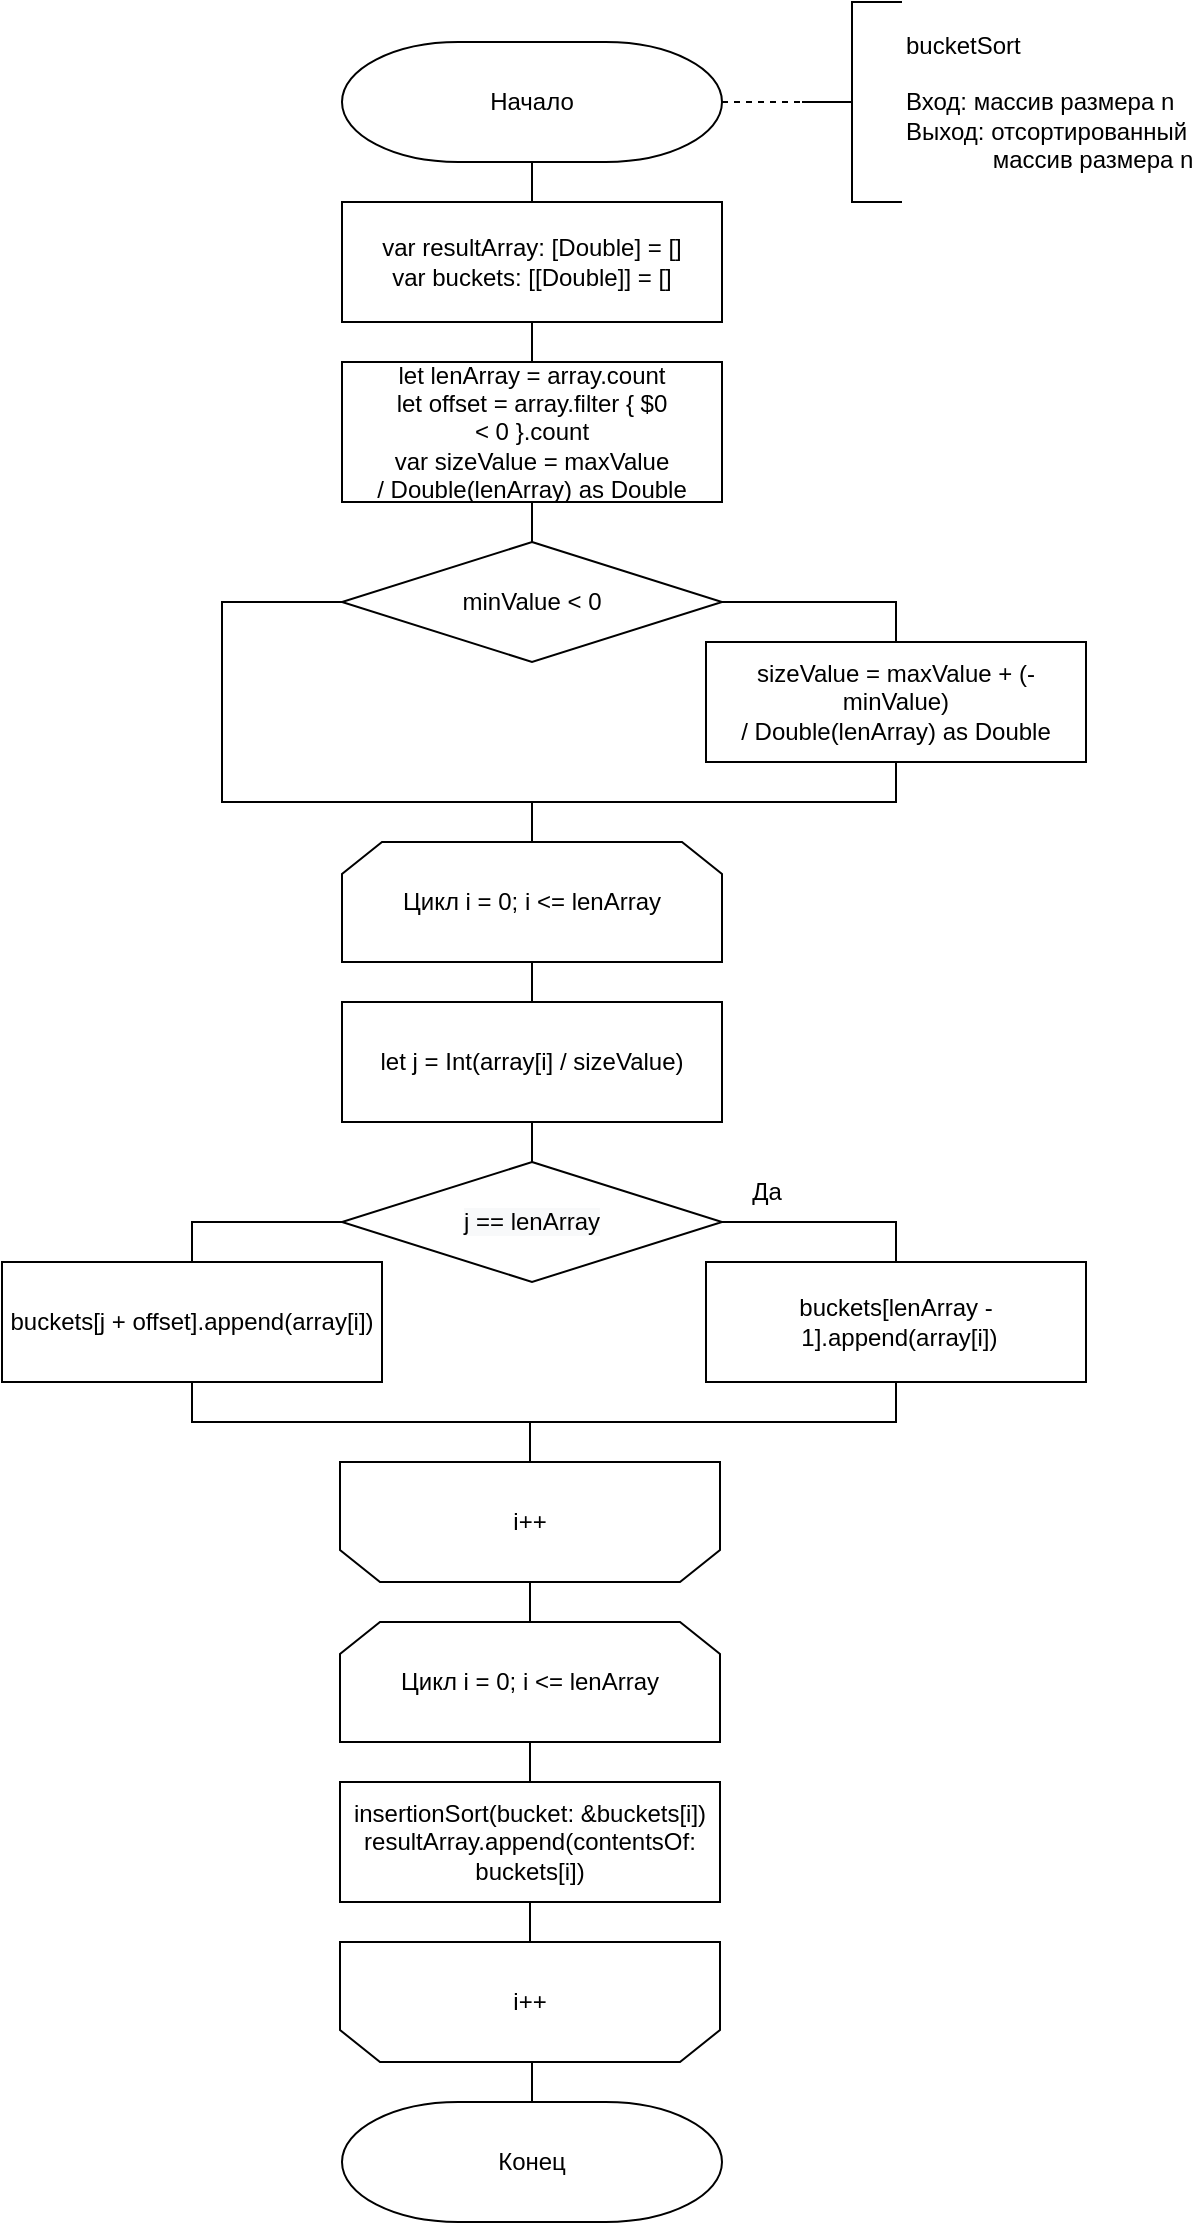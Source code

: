 <mxfile version="20.5.1" type="device" pages="3"><diagram name="Bucket" id="t8-gDCFjivl3RiCx1Em1"><mxGraphModel dx="946" dy="649" grid="1" gridSize="10" guides="1" tooltips="1" connect="1" arrows="1" fold="1" page="1" pageScale="1" pageWidth="827" pageHeight="1169" math="0" shadow="0"><root><mxCell id="-mCVVQaIm5jywq_bm-EO-0"/><mxCell id="-mCVVQaIm5jywq_bm-EO-1" parent="-mCVVQaIm5jywq_bm-EO-0"/><mxCell id="-mCVVQaIm5jywq_bm-EO-2" style="edgeStyle=orthogonalEdgeStyle;rounded=0;orthogonalLoop=1;jettySize=auto;html=1;exitX=0.5;exitY=1;exitDx=0;exitDy=0;exitPerimeter=0;endArrow=none;endFill=0;" parent="-mCVVQaIm5jywq_bm-EO-1" source="-mCVVQaIm5jywq_bm-EO-3" target="-mCVVQaIm5jywq_bm-EO-14" edge="1"><mxGeometry relative="1" as="geometry"/></mxCell><mxCell id="-mCVVQaIm5jywq_bm-EO-3" value="Начало" style="strokeWidth=1;html=1;shape=mxgraph.flowchart.terminator;whiteSpace=wrap;" parent="-mCVVQaIm5jywq_bm-EO-1" vertex="1"><mxGeometry x="318" y="49" width="190" height="60" as="geometry"/></mxCell><mxCell id="-mCVVQaIm5jywq_bm-EO-4" value="bucketSort&lt;br&gt;&lt;br&gt;Вход: массив размера n&lt;br&gt;Выход: отсортированный &lt;br&gt;&lt;span style=&quot;white-space: pre;&quot;&gt;&#9;&lt;/span&gt;&amp;nbsp; &amp;nbsp; &amp;nbsp;массив размера n" style="strokeWidth=1;html=1;shape=mxgraph.flowchart.annotation_2;align=left;labelPosition=right;pointerEvents=1;" parent="-mCVVQaIm5jywq_bm-EO-1" vertex="1"><mxGeometry x="548" y="29" width="50" height="100" as="geometry"/></mxCell><mxCell id="-mCVVQaIm5jywq_bm-EO-5" value="" style="endArrow=none;dashed=1;html=1;rounded=0;entryX=0;entryY=0.5;entryDx=0;entryDy=0;entryPerimeter=0;exitX=1;exitY=0.5;exitDx=0;exitDy=0;exitPerimeter=0;" parent="-mCVVQaIm5jywq_bm-EO-1" source="-mCVVQaIm5jywq_bm-EO-3" target="-mCVVQaIm5jywq_bm-EO-4" edge="1"><mxGeometry width="50" height="50" relative="1" as="geometry"><mxPoint x="388" y="259" as="sourcePoint"/><mxPoint x="438" y="209" as="targetPoint"/></mxGeometry></mxCell><mxCell id="6PAd5_3IYx3jaUPUEJPC-16" style="edgeStyle=orthogonalEdgeStyle;rounded=0;orthogonalLoop=1;jettySize=auto;html=1;exitX=0.5;exitY=1;exitDx=0;exitDy=0;entryX=0.5;entryY=0;entryDx=0;entryDy=0;endArrow=none;endFill=0;" parent="-mCVVQaIm5jywq_bm-EO-1" source="-mCVVQaIm5jywq_bm-EO-7" target="6PAd5_3IYx3jaUPUEJPC-14" edge="1"><mxGeometry relative="1" as="geometry"/></mxCell><mxCell id="-mCVVQaIm5jywq_bm-EO-7" value="Цикл i = 0; i &amp;lt;= lenArray" style="shape=loopLimit;whiteSpace=wrap;html=1;strokeWidth=1;" parent="-mCVVQaIm5jywq_bm-EO-1" vertex="1"><mxGeometry x="318" y="449" width="190" height="60" as="geometry"/></mxCell><mxCell id="6PAd5_3IYx3jaUPUEJPC-25" style="edgeStyle=orthogonalEdgeStyle;rounded=0;orthogonalLoop=1;jettySize=auto;html=1;exitX=0.5;exitY=1;exitDx=0;exitDy=0;entryX=0.5;entryY=1;entryDx=0;entryDy=0;endArrow=none;endFill=0;" parent="-mCVVQaIm5jywq_bm-EO-1" source="-mCVVQaIm5jywq_bm-EO-9" target="-mCVVQaIm5jywq_bm-EO-11" edge="1"><mxGeometry relative="1" as="geometry"/></mxCell><mxCell id="-mCVVQaIm5jywq_bm-EO-9" value="&lt;span style=&quot;text-align: left;&quot;&gt;buckets[lenArray -&amp;nbsp;&lt;/span&gt;&lt;span style=&quot;text-align: left;&quot; class=&quot;s1&quot;&gt;1&lt;/span&gt;&lt;span style=&quot;text-align: left;&quot;&gt;].&lt;/span&gt;&lt;span style=&quot;text-align: left;&quot; class=&quot;s2&quot;&gt;append&lt;/span&gt;&lt;span style=&quot;text-align: left;&quot;&gt;(array[i])&lt;/span&gt;" style="rounded=0;whiteSpace=wrap;html=1;strokeWidth=1;align=center;" parent="-mCVVQaIm5jywq_bm-EO-1" vertex="1"><mxGeometry x="500" y="659" width="190" height="60" as="geometry"/></mxCell><mxCell id="-mCVVQaIm5jywq_bm-EO-10" style="edgeStyle=orthogonalEdgeStyle;rounded=0;orthogonalLoop=1;jettySize=auto;html=1;exitX=0.5;exitY=0;exitDx=0;exitDy=0;entryX=0.5;entryY=0;entryDx=0;entryDy=0;endArrow=none;endFill=0;" parent="-mCVVQaIm5jywq_bm-EO-1" source="-mCVVQaIm5jywq_bm-EO-11" target="-mCVVQaIm5jywq_bm-EO-23" edge="1"><mxGeometry relative="1" as="geometry"/></mxCell><mxCell id="-mCVVQaIm5jywq_bm-EO-11" value="i++" style="shape=loopLimit;whiteSpace=wrap;html=1;strokeWidth=1;direction=west;" parent="-mCVVQaIm5jywq_bm-EO-1" vertex="1"><mxGeometry x="317" y="759" width="190" height="60" as="geometry"/></mxCell><mxCell id="-mCVVQaIm5jywq_bm-EO-12" value="Конец" style="strokeWidth=1;html=1;shape=mxgraph.flowchart.terminator;whiteSpace=wrap;" parent="-mCVVQaIm5jywq_bm-EO-1" vertex="1"><mxGeometry x="318" y="1079" width="190" height="60" as="geometry"/></mxCell><mxCell id="6PAd5_3IYx3jaUPUEJPC-5" style="edgeStyle=orthogonalEdgeStyle;rounded=0;orthogonalLoop=1;jettySize=auto;html=1;exitX=0.5;exitY=1;exitDx=0;exitDy=0;entryX=0.5;entryY=0;entryDx=0;entryDy=0;endArrow=none;endFill=0;" parent="-mCVVQaIm5jywq_bm-EO-1" source="-mCVVQaIm5jywq_bm-EO-14" target="6PAd5_3IYx3jaUPUEJPC-2" edge="1"><mxGeometry relative="1" as="geometry"/></mxCell><mxCell id="-mCVVQaIm5jywq_bm-EO-14" value="&lt;span style=&quot;text-align: left;&quot;&gt;var&amp;nbsp;resultArray: [&lt;/span&gt;&lt;span style=&quot;text-align: left;&quot; class=&quot;s2&quot;&gt;Double&lt;/span&gt;&lt;span style=&quot;text-align: left;&quot;&gt;] = []&lt;br&gt;&lt;/span&gt;&lt;span style=&quot;text-align: left;&quot; class=&quot;s1&quot;&gt;var&lt;/span&gt;&lt;span style=&quot;text-align: left;&quot;&gt;&amp;nbsp;buckets: [[&lt;/span&gt;&lt;span style=&quot;text-align: left;&quot; class=&quot;s2&quot;&gt;Double&lt;/span&gt;&lt;span style=&quot;text-align: left;&quot;&gt;]] = []&lt;/span&gt;&lt;span style=&quot;text-align: left;&quot;&gt;&lt;br&gt;&lt;/span&gt;" style="rounded=0;whiteSpace=wrap;html=1;strokeWidth=1;align=center;" parent="-mCVVQaIm5jywq_bm-EO-1" vertex="1"><mxGeometry x="318" y="129" width="190" height="60" as="geometry"/></mxCell><mxCell id="-mCVVQaIm5jywq_bm-EO-18" style="edgeStyle=orthogonalEdgeStyle;rounded=0;orthogonalLoop=1;jettySize=auto;html=1;exitX=1;exitY=0.5;exitDx=0;exitDy=0;exitPerimeter=0;entryX=0.5;entryY=0;entryDx=0;entryDy=0;endArrow=none;endFill=0;" parent="-mCVVQaIm5jywq_bm-EO-1" source="-mCVVQaIm5jywq_bm-EO-20" target="-mCVVQaIm5jywq_bm-EO-9" edge="1"><mxGeometry relative="1" as="geometry"/></mxCell><mxCell id="6PAd5_3IYx3jaUPUEJPC-23" style="edgeStyle=orthogonalEdgeStyle;rounded=0;orthogonalLoop=1;jettySize=auto;html=1;exitX=0;exitY=0.5;exitDx=0;exitDy=0;exitPerimeter=0;entryX=0.5;entryY=0;entryDx=0;entryDy=0;endArrow=none;endFill=0;" parent="-mCVVQaIm5jywq_bm-EO-1" source="-mCVVQaIm5jywq_bm-EO-20" target="6PAd5_3IYx3jaUPUEJPC-19" edge="1"><mxGeometry relative="1" as="geometry"/></mxCell><mxCell id="-mCVVQaIm5jywq_bm-EO-20" value="&lt;span style=&quot;color: rgb(0, 0, 0); font-family: Helvetica; font-size: 12px; font-style: normal; font-variant-ligatures: normal; font-variant-caps: normal; font-weight: 400; letter-spacing: normal; orphans: 2; text-align: left; text-indent: 0px; text-transform: none; widows: 2; word-spacing: 0px; -webkit-text-stroke-width: 0px; background-color: rgb(248, 249, 250); text-decoration-thickness: initial; text-decoration-style: initial; text-decoration-color: initial; float: none; display: inline !important;&quot;&gt;j == lenArray&lt;/span&gt;" style="strokeWidth=1;html=1;shape=mxgraph.flowchart.decision;whiteSpace=wrap;" parent="-mCVVQaIm5jywq_bm-EO-1" vertex="1"><mxGeometry x="318" y="609" width="190" height="60" as="geometry"/></mxCell><mxCell id="6PAd5_3IYx3jaUPUEJPC-28" style="edgeStyle=orthogonalEdgeStyle;rounded=0;orthogonalLoop=1;jettySize=auto;html=1;exitX=0.5;exitY=1;exitDx=0;exitDy=0;entryX=0.5;entryY=0;entryDx=0;entryDy=0;endArrow=none;endFill=0;" parent="-mCVVQaIm5jywq_bm-EO-1" source="-mCVVQaIm5jywq_bm-EO-23" target="-mCVVQaIm5jywq_bm-EO-25" edge="1"><mxGeometry relative="1" as="geometry"/></mxCell><mxCell id="-mCVVQaIm5jywq_bm-EO-23" value="Цикл i = 0; i &amp;lt;= lenArray" style="shape=loopLimit;whiteSpace=wrap;html=1;strokeWidth=1;" parent="-mCVVQaIm5jywq_bm-EO-1" vertex="1"><mxGeometry x="317" y="839" width="190" height="60" as="geometry"/></mxCell><mxCell id="6PAd5_3IYx3jaUPUEJPC-29" style="edgeStyle=orthogonalEdgeStyle;rounded=0;orthogonalLoop=1;jettySize=auto;html=1;exitX=0.5;exitY=1;exitDx=0;exitDy=0;entryX=0.5;entryY=1;entryDx=0;entryDy=0;endArrow=none;endFill=0;" parent="-mCVVQaIm5jywq_bm-EO-1" source="-mCVVQaIm5jywq_bm-EO-25" target="-mCVVQaIm5jywq_bm-EO-27" edge="1"><mxGeometry relative="1" as="geometry"/></mxCell><mxCell id="-mCVVQaIm5jywq_bm-EO-25" value="&lt;p style=&quot;&quot; class=&quot;p1&quot;&gt;insertionSort&lt;span class=&quot;s1&quot;&gt;(&lt;/span&gt;bucket&lt;span class=&quot;s1&quot;&gt;: &amp;amp;buckets[i])&lt;br&gt;&lt;/span&gt;&lt;span style=&quot;background-color: initial;&quot;&gt;resultArray.&lt;/span&gt;&lt;span style=&quot;background-color: initial;&quot; class=&quot;s2&quot;&gt;append&lt;/span&gt;&lt;span style=&quot;background-color: initial;&quot;&gt;(&lt;/span&gt;&lt;span style=&quot;background-color: initial;&quot; class=&quot;s2&quot;&gt;contentsOf&lt;/span&gt;&lt;span style=&quot;background-color: initial;&quot;&gt;: buckets[i])&lt;/span&gt;&lt;br&gt;&lt;/p&gt;" style="rounded=0;whiteSpace=wrap;html=1;strokeWidth=1;align=center;" parent="-mCVVQaIm5jywq_bm-EO-1" vertex="1"><mxGeometry x="317" y="919" width="190" height="60" as="geometry"/></mxCell><mxCell id="6PAd5_3IYx3jaUPUEJPC-30" style="edgeStyle=orthogonalEdgeStyle;rounded=0;orthogonalLoop=1;jettySize=auto;html=1;exitX=0.5;exitY=0;exitDx=0;exitDy=0;entryX=0.5;entryY=0;entryDx=0;entryDy=0;entryPerimeter=0;endArrow=none;endFill=0;" parent="-mCVVQaIm5jywq_bm-EO-1" source="-mCVVQaIm5jywq_bm-EO-27" target="-mCVVQaIm5jywq_bm-EO-12" edge="1"><mxGeometry relative="1" as="geometry"/></mxCell><mxCell id="-mCVVQaIm5jywq_bm-EO-27" value="i++" style="shape=loopLimit;whiteSpace=wrap;html=1;strokeWidth=1;direction=west;" parent="-mCVVQaIm5jywq_bm-EO-1" vertex="1"><mxGeometry x="317" y="999" width="190" height="60" as="geometry"/></mxCell><mxCell id="-mCVVQaIm5jywq_bm-EO-34" value="Да" style="text;html=1;align=center;verticalAlign=middle;resizable=0;points=[];autosize=1;strokeColor=none;fillColor=none;" parent="-mCVVQaIm5jywq_bm-EO-1" vertex="1"><mxGeometry x="510" y="609" width="40" height="30" as="geometry"/></mxCell><mxCell id="6PAd5_3IYx3jaUPUEJPC-6" style="edgeStyle=orthogonalEdgeStyle;rounded=0;orthogonalLoop=1;jettySize=auto;html=1;exitX=0.5;exitY=1;exitDx=0;exitDy=0;entryX=0.5;entryY=0;entryDx=0;entryDy=0;entryPerimeter=0;endArrow=none;endFill=0;" parent="-mCVVQaIm5jywq_bm-EO-1" source="6PAd5_3IYx3jaUPUEJPC-2" target="6PAd5_3IYx3jaUPUEJPC-3" edge="1"><mxGeometry relative="1" as="geometry"/></mxCell><mxCell id="6PAd5_3IYx3jaUPUEJPC-2" value="&lt;span style=&quot;text-align: left;&quot; class=&quot;s1&quot;&gt;let&lt;/span&gt;&lt;span style=&quot;text-align: left;&quot;&gt;&amp;nbsp;lenArray = array.&lt;/span&gt;&lt;span style=&quot;text-align: left;&quot; class=&quot;s2&quot;&gt;count&lt;br&gt;&lt;/span&gt;&lt;span style=&quot;text-align: left; background-color: initial;&quot; class=&quot;s1&quot;&gt;let&lt;/span&gt;&lt;span style=&quot;text-align: left; background-color: initial;&quot;&gt;&amp;nbsp;offset = array.&lt;/span&gt;&lt;span style=&quot;text-align: left; background-color: initial;&quot; class=&quot;s2&quot;&gt;filter&lt;/span&gt;&lt;span style=&quot;text-align: left; background-color: initial;&quot;&gt;&amp;nbsp;{ $0 &amp;lt;&amp;nbsp;&lt;/span&gt;&lt;span style=&quot;text-align: left; background-color: initial;&quot; class=&quot;s3&quot;&gt;0&lt;/span&gt;&lt;span style=&quot;text-align: left; background-color: initial;&quot;&gt;&amp;nbsp;}.&lt;/span&gt;&lt;span style=&quot;text-align: left; background-color: initial;&quot; class=&quot;s2&quot;&gt;count&lt;br&gt;&lt;/span&gt;&lt;span style=&quot;text-align: left; background-color: initial;&quot; class=&quot;s1&quot;&gt;var&lt;/span&gt;&lt;span style=&quot;text-align: left; background-color: initial;&quot;&gt;&amp;nbsp;sizeValue = maxValue /&amp;nbsp;&lt;/span&gt;&lt;span style=&quot;text-align: left; background-color: initial;&quot; class=&quot;s4&quot;&gt;Double&lt;/span&gt;&lt;span style=&quot;text-align: left; background-color: initial;&quot;&gt;(lenArray)&amp;nbsp;&lt;/span&gt;&lt;span style=&quot;text-align: left; background-color: initial;&quot; class=&quot;s1&quot;&gt;as&lt;/span&gt;&lt;span style=&quot;text-align: left; background-color: initial;&quot;&gt;&amp;nbsp;&lt;/span&gt;&lt;span style=&quot;text-align: left; background-color: initial;&quot; class=&quot;s4&quot;&gt;Double&lt;/span&gt;" style="rounded=0;whiteSpace=wrap;html=1;strokeWidth=1;align=center;" parent="-mCVVQaIm5jywq_bm-EO-1" vertex="1"><mxGeometry x="318" y="209" width="190" height="70" as="geometry"/></mxCell><mxCell id="6PAd5_3IYx3jaUPUEJPC-9" style="edgeStyle=orthogonalEdgeStyle;rounded=0;orthogonalLoop=1;jettySize=auto;html=1;exitX=1;exitY=0.5;exitDx=0;exitDy=0;exitPerimeter=0;entryX=0.5;entryY=0;entryDx=0;entryDy=0;endArrow=none;endFill=0;" parent="-mCVVQaIm5jywq_bm-EO-1" source="6PAd5_3IYx3jaUPUEJPC-3" target="6PAd5_3IYx3jaUPUEJPC-8" edge="1"><mxGeometry relative="1" as="geometry"/></mxCell><mxCell id="6PAd5_3IYx3jaUPUEJPC-13" style="edgeStyle=orthogonalEdgeStyle;rounded=0;orthogonalLoop=1;jettySize=auto;html=1;exitX=0;exitY=0.5;exitDx=0;exitDy=0;exitPerimeter=0;endArrow=none;endFill=0;" parent="-mCVVQaIm5jywq_bm-EO-1" source="6PAd5_3IYx3jaUPUEJPC-3" target="-mCVVQaIm5jywq_bm-EO-7" edge="1"><mxGeometry relative="1" as="geometry"><Array as="points"><mxPoint x="258" y="329"/><mxPoint x="258" y="429"/><mxPoint x="413" y="429"/></Array></mxGeometry></mxCell><mxCell id="6PAd5_3IYx3jaUPUEJPC-3" value="&lt;span style=&quot;text-align: left;&quot;&gt;minValue &amp;lt;&amp;nbsp;&lt;/span&gt;&lt;span style=&quot;text-align: left;&quot; class=&quot;s1&quot;&gt;0&lt;/span&gt;" style="strokeWidth=1;html=1;shape=mxgraph.flowchart.decision;whiteSpace=wrap;" parent="-mCVVQaIm5jywq_bm-EO-1" vertex="1"><mxGeometry x="318" y="299" width="190" height="60" as="geometry"/></mxCell><mxCell id="6PAd5_3IYx3jaUPUEJPC-12" style="edgeStyle=orthogonalEdgeStyle;rounded=0;orthogonalLoop=1;jettySize=auto;html=1;exitX=0.5;exitY=1;exitDx=0;exitDy=0;entryX=0.5;entryY=0;entryDx=0;entryDy=0;endArrow=none;endFill=0;" parent="-mCVVQaIm5jywq_bm-EO-1" source="6PAd5_3IYx3jaUPUEJPC-8" target="-mCVVQaIm5jywq_bm-EO-7" edge="1"><mxGeometry relative="1" as="geometry"/></mxCell><mxCell id="6PAd5_3IYx3jaUPUEJPC-8" value="&lt;span style=&quot;text-align: left;&quot;&gt;sizeValue = maxValue + (-minValue) /&amp;nbsp;&lt;/span&gt;&lt;span style=&quot;text-align: left;&quot; class=&quot;s1&quot;&gt;Double&lt;/span&gt;&lt;span style=&quot;text-align: left;&quot;&gt;(lenArray)&amp;nbsp;&lt;/span&gt;&lt;span style=&quot;text-align: left;&quot; class=&quot;s2&quot;&gt;&lt;span&gt;as&lt;/span&gt;&lt;/span&gt;&lt;span style=&quot;text-align: left;&quot;&gt;&amp;nbsp;&lt;/span&gt;&lt;span style=&quot;text-align: left;&quot; class=&quot;s1&quot;&gt;Double&lt;/span&gt;" style="rounded=0;whiteSpace=wrap;html=1;strokeWidth=1;align=center;fontStyle=0" parent="-mCVVQaIm5jywq_bm-EO-1" vertex="1"><mxGeometry x="500" y="349" width="190" height="60" as="geometry"/></mxCell><mxCell id="6PAd5_3IYx3jaUPUEJPC-26" style="edgeStyle=orthogonalEdgeStyle;rounded=0;orthogonalLoop=1;jettySize=auto;html=1;exitX=0.5;exitY=1;exitDx=0;exitDy=0;entryX=0.5;entryY=0;entryDx=0;entryDy=0;entryPerimeter=0;endArrow=none;endFill=0;" parent="-mCVVQaIm5jywq_bm-EO-1" source="6PAd5_3IYx3jaUPUEJPC-14" target="-mCVVQaIm5jywq_bm-EO-20" edge="1"><mxGeometry relative="1" as="geometry"/></mxCell><mxCell id="6PAd5_3IYx3jaUPUEJPC-14" value="&lt;span style=&quot;text-align: left;&quot; class=&quot;s1&quot;&gt;let&lt;/span&gt;&lt;span style=&quot;text-align: left;&quot;&gt;&amp;nbsp;j =&amp;nbsp;&lt;/span&gt;&lt;span style=&quot;text-align: left;&quot; class=&quot;s2&quot;&gt;Int&lt;/span&gt;&lt;span style=&quot;text-align: left;&quot;&gt;(array[i] / sizeValue)&lt;/span&gt;&lt;span style=&quot;text-align: left;&quot;&gt;&lt;br&gt;&lt;/span&gt;" style="rounded=0;whiteSpace=wrap;html=1;strokeWidth=1;align=center;" parent="-mCVVQaIm5jywq_bm-EO-1" vertex="1"><mxGeometry x="318" y="529" width="190" height="60" as="geometry"/></mxCell><mxCell id="6PAd5_3IYx3jaUPUEJPC-24" style="edgeStyle=orthogonalEdgeStyle;rounded=0;orthogonalLoop=1;jettySize=auto;html=1;exitX=0.5;exitY=1;exitDx=0;exitDy=0;entryX=0.5;entryY=1;entryDx=0;entryDy=0;endArrow=none;endFill=0;" parent="-mCVVQaIm5jywq_bm-EO-1" source="6PAd5_3IYx3jaUPUEJPC-19" target="-mCVVQaIm5jywq_bm-EO-11" edge="1"><mxGeometry relative="1" as="geometry"/></mxCell><mxCell id="6PAd5_3IYx3jaUPUEJPC-19" value="&lt;span style=&quot;text-align: left;&quot;&gt;buckets[j + offset].&lt;/span&gt;&lt;span style=&quot;text-align: left;&quot; class=&quot;s1&quot;&gt;append&lt;/span&gt;&lt;span style=&quot;text-align: left;&quot;&gt;(array[i])&lt;/span&gt;" style="rounded=0;whiteSpace=wrap;html=1;strokeWidth=1;align=center;" parent="-mCVVQaIm5jywq_bm-EO-1" vertex="1"><mxGeometry x="148" y="659" width="190" height="60" as="geometry"/></mxCell></root></mxGraphModel></diagram><diagram name="Bucket Parallel" id="n43AlsrN4tEwNb8mO4W6"><mxGraphModel dx="1455" dy="998" grid="1" gridSize="10" guides="1" tooltips="1" connect="1" arrows="1" fold="1" page="1" pageScale="1" pageWidth="827" pageHeight="1169" math="0" shadow="0"><root><mxCell id="jxRkD7tNGkoIhW7k-A80-0"/><mxCell id="jxRkD7tNGkoIhW7k-A80-1" parent="jxRkD7tNGkoIhW7k-A80-0"/><mxCell id="jxRkD7tNGkoIhW7k-A80-2" style="edgeStyle=orthogonalEdgeStyle;rounded=0;orthogonalLoop=1;jettySize=auto;html=1;exitX=0.5;exitY=1;exitDx=0;exitDy=0;exitPerimeter=0;endArrow=none;endFill=0;" edge="1" parent="jxRkD7tNGkoIhW7k-A80-1" source="jxRkD7tNGkoIhW7k-A80-3" target="jxRkD7tNGkoIhW7k-A80-14"><mxGeometry relative="1" as="geometry"/></mxCell><mxCell id="jxRkD7tNGkoIhW7k-A80-3" value="Начало" style="strokeWidth=1;html=1;shape=mxgraph.flowchart.terminator;whiteSpace=wrap;" vertex="1" parent="jxRkD7tNGkoIhW7k-A80-1"><mxGeometry x="158" y="20" width="190" height="60" as="geometry"/></mxCell><mxCell id="jxRkD7tNGkoIhW7k-A80-4" value="bucketSortWithParallel&lt;br&gt;&lt;br&gt;Вход: массив размера n,&amp;nbsp;&lt;br&gt;&lt;span style=&quot;&quot;&gt;&#9;&lt;/span&gt;&amp;nbsp; количество потоков&amp;nbsp;&lt;span style=&quot;text-align: center;&quot;&gt;threadCount&lt;/span&gt;&lt;br&gt;Выход: отсортированный &lt;br&gt;&lt;span style=&quot;&quot;&gt;&#9;&lt;/span&gt;&amp;nbsp; &amp;nbsp; &amp;nbsp;массив размера n" style="strokeWidth=1;html=1;shape=mxgraph.flowchart.annotation_2;align=left;labelPosition=right;pointerEvents=1;" vertex="1" parent="jxRkD7tNGkoIhW7k-A80-1"><mxGeometry x="389" y="5" width="50" height="90" as="geometry"/></mxCell><mxCell id="jxRkD7tNGkoIhW7k-A80-5" value="" style="endArrow=none;dashed=1;html=1;rounded=0;entryX=0;entryY=0.5;entryDx=0;entryDy=0;entryPerimeter=0;exitX=1;exitY=0.5;exitDx=0;exitDy=0;exitPerimeter=0;" edge="1" parent="jxRkD7tNGkoIhW7k-A80-1" source="jxRkD7tNGkoIhW7k-A80-3" target="jxRkD7tNGkoIhW7k-A80-4"><mxGeometry width="50" height="50" relative="1" as="geometry"><mxPoint x="228" y="230" as="sourcePoint"/><mxPoint x="278" y="180" as="targetPoint"/></mxGeometry></mxCell><mxCell id="jxRkD7tNGkoIhW7k-A80-6" style="edgeStyle=orthogonalEdgeStyle;rounded=0;orthogonalLoop=1;jettySize=auto;html=1;exitX=0.5;exitY=1;exitDx=0;exitDy=0;entryX=0.5;entryY=0;entryDx=0;entryDy=0;endArrow=none;endFill=0;" edge="1" parent="jxRkD7tNGkoIhW7k-A80-1" source="jxRkD7tNGkoIhW7k-A80-7" target="jxRkD7tNGkoIhW7k-A80-33"><mxGeometry relative="1" as="geometry"/></mxCell><mxCell id="jxRkD7tNGkoIhW7k-A80-7" value="Цикл i = 0; i &amp;lt;= lenArray" style="shape=loopLimit;whiteSpace=wrap;html=1;strokeWidth=1;" vertex="1" parent="jxRkD7tNGkoIhW7k-A80-1"><mxGeometry x="158" y="420" width="190" height="60" as="geometry"/></mxCell><mxCell id="jxRkD7tNGkoIhW7k-A80-8" style="edgeStyle=orthogonalEdgeStyle;rounded=0;orthogonalLoop=1;jettySize=auto;html=1;exitX=0.5;exitY=1;exitDx=0;exitDy=0;entryX=0.5;entryY=1;entryDx=0;entryDy=0;endArrow=none;endFill=0;" edge="1" parent="jxRkD7tNGkoIhW7k-A80-1" source="jxRkD7tNGkoIhW7k-A80-9" target="jxRkD7tNGkoIhW7k-A80-11"><mxGeometry relative="1" as="geometry"/></mxCell><mxCell id="jxRkD7tNGkoIhW7k-A80-9" value="&lt;span style=&quot;text-align: left;&quot;&gt;buckets[lenArray -&amp;nbsp;&lt;/span&gt;&lt;span style=&quot;text-align: left;&quot; class=&quot;s1&quot;&gt;1&lt;/span&gt;&lt;span style=&quot;text-align: left;&quot;&gt;].&lt;/span&gt;&lt;span style=&quot;text-align: left;&quot; class=&quot;s2&quot;&gt;append&lt;/span&gt;&lt;span style=&quot;text-align: left;&quot;&gt;(array[i])&lt;/span&gt;" style="rounded=0;whiteSpace=wrap;html=1;strokeWidth=1;align=center;" vertex="1" parent="jxRkD7tNGkoIhW7k-A80-1"><mxGeometry x="310" y="630" width="190" height="60" as="geometry"/></mxCell><mxCell id="R1uCPoMP4Mj25m8oOlNa-12" style="edgeStyle=orthogonalEdgeStyle;rounded=0;orthogonalLoop=1;jettySize=auto;html=1;exitX=0.5;exitY=0;exitDx=0;exitDy=0;entryX=0.5;entryY=0;entryDx=0;entryDy=0;endArrow=none;endFill=0;" edge="1" parent="jxRkD7tNGkoIhW7k-A80-1" source="jxRkD7tNGkoIhW7k-A80-11" target="R1uCPoMP4Mj25m8oOlNa-2"><mxGeometry relative="1" as="geometry"/></mxCell><mxCell id="jxRkD7tNGkoIhW7k-A80-11" value="i++" style="shape=loopLimit;whiteSpace=wrap;html=1;strokeWidth=1;direction=west;" vertex="1" parent="jxRkD7tNGkoIhW7k-A80-1"><mxGeometry x="157" y="730" width="190" height="60" as="geometry"/></mxCell><mxCell id="jxRkD7tNGkoIhW7k-A80-12" value="Конец" style="strokeWidth=1;html=1;shape=mxgraph.flowchart.terminator;whiteSpace=wrap;" vertex="1" parent="jxRkD7tNGkoIhW7k-A80-1"><mxGeometry x="564.5" y="1069" width="190" height="60" as="geometry"/></mxCell><mxCell id="jxRkD7tNGkoIhW7k-A80-13" style="edgeStyle=orthogonalEdgeStyle;rounded=0;orthogonalLoop=1;jettySize=auto;html=1;exitX=0.5;exitY=1;exitDx=0;exitDy=0;entryX=0.5;entryY=0;entryDx=0;entryDy=0;endArrow=none;endFill=0;" edge="1" parent="jxRkD7tNGkoIhW7k-A80-1" source="jxRkD7tNGkoIhW7k-A80-14" target="jxRkD7tNGkoIhW7k-A80-26"><mxGeometry relative="1" as="geometry"/></mxCell><mxCell id="jxRkD7tNGkoIhW7k-A80-14" value="&lt;span style=&quot;text-align: left;&quot;&gt;var&amp;nbsp;resultArray: [&lt;/span&gt;&lt;span style=&quot;text-align: left;&quot; class=&quot;s2&quot;&gt;Double&lt;/span&gt;&lt;span style=&quot;text-align: left;&quot;&gt;] = []&lt;br&gt;&lt;/span&gt;&lt;span style=&quot;text-align: left;&quot; class=&quot;s1&quot;&gt;var&lt;/span&gt;&lt;span style=&quot;text-align: left;&quot;&gt;&amp;nbsp;buckets: [[&lt;/span&gt;&lt;span style=&quot;text-align: left;&quot; class=&quot;s2&quot;&gt;Double&lt;/span&gt;&lt;span style=&quot;text-align: left;&quot;&gt;]] = []&lt;/span&gt;&lt;span style=&quot;text-align: left;&quot;&gt;&lt;br&gt;&lt;/span&gt;" style="rounded=0;whiteSpace=wrap;html=1;strokeWidth=1;align=center;" vertex="1" parent="jxRkD7tNGkoIhW7k-A80-1"><mxGeometry x="158" y="100" width="190" height="60" as="geometry"/></mxCell><mxCell id="jxRkD7tNGkoIhW7k-A80-15" style="edgeStyle=orthogonalEdgeStyle;rounded=0;orthogonalLoop=1;jettySize=auto;html=1;exitX=1;exitY=0.5;exitDx=0;exitDy=0;exitPerimeter=0;entryX=0.5;entryY=0;entryDx=0;entryDy=0;endArrow=none;endFill=0;" edge="1" parent="jxRkD7tNGkoIhW7k-A80-1" source="jxRkD7tNGkoIhW7k-A80-17" target="jxRkD7tNGkoIhW7k-A80-9"><mxGeometry relative="1" as="geometry"/></mxCell><mxCell id="jxRkD7tNGkoIhW7k-A80-16" style="edgeStyle=orthogonalEdgeStyle;rounded=0;orthogonalLoop=1;jettySize=auto;html=1;exitX=0;exitY=0.5;exitDx=0;exitDy=0;exitPerimeter=0;entryX=0.5;entryY=0;entryDx=0;entryDy=0;endArrow=none;endFill=0;" edge="1" parent="jxRkD7tNGkoIhW7k-A80-1" source="jxRkD7tNGkoIhW7k-A80-17" target="jxRkD7tNGkoIhW7k-A80-35"><mxGeometry relative="1" as="geometry"/></mxCell><mxCell id="jxRkD7tNGkoIhW7k-A80-17" value="&lt;span style=&quot;color: rgb(0, 0, 0); font-family: Helvetica; font-size: 12px; font-style: normal; font-variant-ligatures: normal; font-variant-caps: normal; font-weight: 400; letter-spacing: normal; orphans: 2; text-align: left; text-indent: 0px; text-transform: none; widows: 2; word-spacing: 0px; -webkit-text-stroke-width: 0px; background-color: rgb(248, 249, 250); text-decoration-thickness: initial; text-decoration-style: initial; text-decoration-color: initial; float: none; display: inline !important;&quot;&gt;j == lenArray&lt;/span&gt;" style="strokeWidth=1;html=1;shape=mxgraph.flowchart.decision;whiteSpace=wrap;" vertex="1" parent="jxRkD7tNGkoIhW7k-A80-1"><mxGeometry x="158" y="580" width="190" height="60" as="geometry"/></mxCell><mxCell id="jxRkD7tNGkoIhW7k-A80-18" style="edgeStyle=orthogonalEdgeStyle;rounded=0;orthogonalLoop=1;jettySize=auto;html=1;exitX=0.5;exitY=1;exitDx=0;exitDy=0;entryX=0.5;entryY=0;entryDx=0;entryDy=0;endArrow=none;endFill=0;" edge="1" parent="jxRkD7tNGkoIhW7k-A80-1" source="jxRkD7tNGkoIhW7k-A80-19" target="jxRkD7tNGkoIhW7k-A80-21"><mxGeometry relative="1" as="geometry"/></mxCell><mxCell id="jxRkD7tNGkoIhW7k-A80-19" value="Цикл i = 0; i &amp;lt;= lenArray" style="shape=loopLimit;whiteSpace=wrap;html=1;strokeWidth=1;" vertex="1" parent="jxRkD7tNGkoIhW7k-A80-1"><mxGeometry x="564.5" y="669" width="190" height="60" as="geometry"/></mxCell><mxCell id="R1uCPoMP4Mj25m8oOlNa-18" style="edgeStyle=orthogonalEdgeStyle;rounded=0;orthogonalLoop=1;jettySize=auto;html=1;exitX=0.5;exitY=1;exitDx=0;exitDy=0;entryX=0.5;entryY=0;entryDx=0;entryDy=0;endArrow=none;endFill=0;" edge="1" parent="jxRkD7tNGkoIhW7k-A80-1" source="jxRkD7tNGkoIhW7k-A80-21" target="R1uCPoMP4Mj25m8oOlNa-16"><mxGeometry relative="1" as="geometry"/></mxCell><mxCell id="jxRkD7tNGkoIhW7k-A80-21" value="&lt;p style=&quot;&quot; class=&quot;p1&quot;&gt;let thread = Thread =&lt;br&gt;{ insertionSort&lt;span class=&quot;s1&quot;&gt;(&lt;/span&gt;bucket&lt;span class=&quot;s1&quot;&gt;: &amp;amp;buckets[i])&lt;br&gt;&lt;/span&gt;&lt;span style=&quot;background-color: initial;&quot;&gt;resultArray.&lt;/span&gt;&lt;span style=&quot;background-color: initial;&quot; class=&quot;s2&quot;&gt;append&lt;/span&gt;&lt;span style=&quot;background-color: initial;&quot;&gt;(&lt;/span&gt;&lt;span style=&quot;background-color: initial;&quot; class=&quot;s2&quot;&gt;contentsOf&lt;/span&gt;&lt;span style=&quot;background-color: initial;&quot;&gt;: buckets[i]) }&lt;/span&gt;&lt;br&gt;&lt;/p&gt;" style="rounded=0;whiteSpace=wrap;html=1;strokeWidth=1;align=center;" vertex="1" parent="jxRkD7tNGkoIhW7k-A80-1"><mxGeometry x="564.5" y="749" width="190" height="60" as="geometry"/></mxCell><mxCell id="jxRkD7tNGkoIhW7k-A80-22" style="edgeStyle=orthogonalEdgeStyle;rounded=0;orthogonalLoop=1;jettySize=auto;html=1;exitX=0.5;exitY=0;exitDx=0;exitDy=0;entryX=0.5;entryY=0;entryDx=0;entryDy=0;entryPerimeter=0;endArrow=none;endFill=0;" edge="1" parent="jxRkD7tNGkoIhW7k-A80-1" source="jxRkD7tNGkoIhW7k-A80-23" target="jxRkD7tNGkoIhW7k-A80-12"><mxGeometry relative="1" as="geometry"/></mxCell><mxCell id="jxRkD7tNGkoIhW7k-A80-23" value="i++" style="shape=loopLimit;whiteSpace=wrap;html=1;strokeWidth=1;direction=west;" vertex="1" parent="jxRkD7tNGkoIhW7k-A80-1"><mxGeometry x="564.5" y="989" width="190" height="60" as="geometry"/></mxCell><mxCell id="jxRkD7tNGkoIhW7k-A80-24" value="Да" style="text;html=1;align=center;verticalAlign=middle;resizable=0;points=[];autosize=1;strokeColor=none;fillColor=none;" vertex="1" parent="jxRkD7tNGkoIhW7k-A80-1"><mxGeometry x="350" y="580" width="40" height="30" as="geometry"/></mxCell><mxCell id="jxRkD7tNGkoIhW7k-A80-25" style="edgeStyle=orthogonalEdgeStyle;rounded=0;orthogonalLoop=1;jettySize=auto;html=1;exitX=0.5;exitY=1;exitDx=0;exitDy=0;entryX=0.5;entryY=0;entryDx=0;entryDy=0;entryPerimeter=0;endArrow=none;endFill=0;" edge="1" parent="jxRkD7tNGkoIhW7k-A80-1" source="jxRkD7tNGkoIhW7k-A80-26" target="jxRkD7tNGkoIhW7k-A80-29"><mxGeometry relative="1" as="geometry"/></mxCell><mxCell id="jxRkD7tNGkoIhW7k-A80-26" value="&lt;span style=&quot;text-align: left;&quot; class=&quot;s1&quot;&gt;let&lt;/span&gt;&lt;span style=&quot;text-align: left;&quot;&gt;&amp;nbsp;lenArray = array.&lt;/span&gt;&lt;span style=&quot;text-align: left;&quot; class=&quot;s2&quot;&gt;count&lt;br&gt;&lt;/span&gt;&lt;span style=&quot;text-align: left; background-color: initial;&quot; class=&quot;s1&quot;&gt;let&lt;/span&gt;&lt;span style=&quot;text-align: left; background-color: initial;&quot;&gt;&amp;nbsp;offset = array.&lt;/span&gt;&lt;span style=&quot;text-align: left; background-color: initial;&quot; class=&quot;s2&quot;&gt;filter&lt;/span&gt;&lt;span style=&quot;text-align: left; background-color: initial;&quot;&gt;&amp;nbsp;{ $0 &amp;lt;&amp;nbsp;&lt;/span&gt;&lt;span style=&quot;text-align: left; background-color: initial;&quot; class=&quot;s3&quot;&gt;0&lt;/span&gt;&lt;span style=&quot;text-align: left; background-color: initial;&quot;&gt;&amp;nbsp;}.&lt;/span&gt;&lt;span style=&quot;text-align: left; background-color: initial;&quot; class=&quot;s2&quot;&gt;count&lt;br&gt;&lt;/span&gt;&lt;span style=&quot;text-align: left; background-color: initial;&quot; class=&quot;s1&quot;&gt;var&lt;/span&gt;&lt;span style=&quot;text-align: left; background-color: initial;&quot;&gt;&amp;nbsp;sizeValue = maxValue /&amp;nbsp;&lt;/span&gt;&lt;span style=&quot;text-align: left; background-color: initial;&quot; class=&quot;s4&quot;&gt;Double&lt;/span&gt;&lt;span style=&quot;text-align: left; background-color: initial;&quot;&gt;(lenArray)&amp;nbsp;&lt;/span&gt;&lt;span style=&quot;text-align: left; background-color: initial;&quot; class=&quot;s1&quot;&gt;as&lt;/span&gt;&lt;span style=&quot;text-align: left; background-color: initial;&quot;&gt;&amp;nbsp;&lt;/span&gt;&lt;span style=&quot;text-align: left; background-color: initial;&quot; class=&quot;s4&quot;&gt;Double&lt;/span&gt;" style="rounded=0;whiteSpace=wrap;html=1;strokeWidth=1;align=center;" vertex="1" parent="jxRkD7tNGkoIhW7k-A80-1"><mxGeometry x="158" y="180" width="190" height="70" as="geometry"/></mxCell><mxCell id="jxRkD7tNGkoIhW7k-A80-27" style="edgeStyle=orthogonalEdgeStyle;rounded=0;orthogonalLoop=1;jettySize=auto;html=1;exitX=1;exitY=0.5;exitDx=0;exitDy=0;exitPerimeter=0;entryX=0.5;entryY=0;entryDx=0;entryDy=0;endArrow=none;endFill=0;" edge="1" parent="jxRkD7tNGkoIhW7k-A80-1" source="jxRkD7tNGkoIhW7k-A80-29" target="jxRkD7tNGkoIhW7k-A80-31"><mxGeometry relative="1" as="geometry"/></mxCell><mxCell id="jxRkD7tNGkoIhW7k-A80-28" style="edgeStyle=orthogonalEdgeStyle;rounded=0;orthogonalLoop=1;jettySize=auto;html=1;exitX=0;exitY=0.5;exitDx=0;exitDy=0;exitPerimeter=0;endArrow=none;endFill=0;" edge="1" parent="jxRkD7tNGkoIhW7k-A80-1" source="jxRkD7tNGkoIhW7k-A80-29" target="jxRkD7tNGkoIhW7k-A80-7"><mxGeometry relative="1" as="geometry"><Array as="points"><mxPoint x="98" y="300"/><mxPoint x="98" y="400"/><mxPoint x="253" y="400"/></Array></mxGeometry></mxCell><mxCell id="jxRkD7tNGkoIhW7k-A80-29" value="&lt;span style=&quot;text-align: left;&quot;&gt;minValue &amp;lt;&amp;nbsp;&lt;/span&gt;&lt;span style=&quot;text-align: left;&quot; class=&quot;s1&quot;&gt;0&lt;/span&gt;" style="strokeWidth=1;html=1;shape=mxgraph.flowchart.decision;whiteSpace=wrap;" vertex="1" parent="jxRkD7tNGkoIhW7k-A80-1"><mxGeometry x="158" y="270" width="190" height="60" as="geometry"/></mxCell><mxCell id="jxRkD7tNGkoIhW7k-A80-30" style="edgeStyle=orthogonalEdgeStyle;rounded=0;orthogonalLoop=1;jettySize=auto;html=1;exitX=0.5;exitY=1;exitDx=0;exitDy=0;entryX=0.5;entryY=0;entryDx=0;entryDy=0;endArrow=none;endFill=0;" edge="1" parent="jxRkD7tNGkoIhW7k-A80-1" source="jxRkD7tNGkoIhW7k-A80-31" target="jxRkD7tNGkoIhW7k-A80-7"><mxGeometry relative="1" as="geometry"/></mxCell><mxCell id="jxRkD7tNGkoIhW7k-A80-31" value="&lt;span style=&quot;text-align: left;&quot;&gt;sizeValue = maxValue + (-minValue) /&amp;nbsp;&lt;/span&gt;&lt;span style=&quot;text-align: left;&quot; class=&quot;s1&quot;&gt;Double&lt;/span&gt;&lt;span style=&quot;text-align: left;&quot;&gt;(lenArray)&amp;nbsp;&lt;/span&gt;&lt;span style=&quot;text-align: left;&quot; class=&quot;s2&quot;&gt;&lt;span&gt;as&lt;/span&gt;&lt;/span&gt;&lt;span style=&quot;text-align: left;&quot;&gt;&amp;nbsp;&lt;/span&gt;&lt;span style=&quot;text-align: left;&quot; class=&quot;s1&quot;&gt;Double&lt;/span&gt;" style="rounded=0;whiteSpace=wrap;html=1;strokeWidth=1;align=center;fontStyle=0" vertex="1" parent="jxRkD7tNGkoIhW7k-A80-1"><mxGeometry x="310" y="320" width="190" height="60" as="geometry"/></mxCell><mxCell id="jxRkD7tNGkoIhW7k-A80-32" style="edgeStyle=orthogonalEdgeStyle;rounded=0;orthogonalLoop=1;jettySize=auto;html=1;exitX=0.5;exitY=1;exitDx=0;exitDy=0;entryX=0.5;entryY=0;entryDx=0;entryDy=0;entryPerimeter=0;endArrow=none;endFill=0;" edge="1" parent="jxRkD7tNGkoIhW7k-A80-1" source="jxRkD7tNGkoIhW7k-A80-33" target="jxRkD7tNGkoIhW7k-A80-17"><mxGeometry relative="1" as="geometry"/></mxCell><mxCell id="jxRkD7tNGkoIhW7k-A80-33" value="&lt;span style=&quot;text-align: left;&quot; class=&quot;s1&quot;&gt;let&lt;/span&gt;&lt;span style=&quot;text-align: left;&quot;&gt;&amp;nbsp;j =&amp;nbsp;&lt;/span&gt;&lt;span style=&quot;text-align: left;&quot; class=&quot;s2&quot;&gt;Int&lt;/span&gt;&lt;span style=&quot;text-align: left;&quot;&gt;(array[i] / sizeValue)&lt;/span&gt;&lt;span style=&quot;text-align: left;&quot;&gt;&lt;br&gt;&lt;/span&gt;" style="rounded=0;whiteSpace=wrap;html=1;strokeWidth=1;align=center;" vertex="1" parent="jxRkD7tNGkoIhW7k-A80-1"><mxGeometry x="158" y="500" width="190" height="60" as="geometry"/></mxCell><mxCell id="jxRkD7tNGkoIhW7k-A80-34" style="edgeStyle=orthogonalEdgeStyle;rounded=0;orthogonalLoop=1;jettySize=auto;html=1;exitX=0.5;exitY=1;exitDx=0;exitDy=0;entryX=0.5;entryY=1;entryDx=0;entryDy=0;endArrow=none;endFill=0;" edge="1" parent="jxRkD7tNGkoIhW7k-A80-1" source="jxRkD7tNGkoIhW7k-A80-35" target="jxRkD7tNGkoIhW7k-A80-11"><mxGeometry relative="1" as="geometry"/></mxCell><mxCell id="jxRkD7tNGkoIhW7k-A80-35" value="&lt;span style=&quot;text-align: left;&quot;&gt;buckets[j + offset].&lt;/span&gt;&lt;span style=&quot;text-align: left;&quot; class=&quot;s1&quot;&gt;append&lt;/span&gt;&lt;span style=&quot;text-align: left;&quot;&gt;(array[i])&lt;/span&gt;" style="rounded=0;whiteSpace=wrap;html=1;strokeWidth=1;align=center;" vertex="1" parent="jxRkD7tNGkoIhW7k-A80-1"><mxGeometry x="10" y="630" width="190" height="60" as="geometry"/></mxCell><mxCell id="R1uCPoMP4Mj25m8oOlNa-7" style="edgeStyle=orthogonalEdgeStyle;rounded=0;orthogonalLoop=1;jettySize=auto;html=1;exitX=0.5;exitY=1;exitDx=0;exitDy=0;entryX=0.5;entryY=0;entryDx=0;entryDy=0;endArrow=none;endFill=0;" edge="1" parent="jxRkD7tNGkoIhW7k-A80-1" source="R1uCPoMP4Mj25m8oOlNa-2" target="R1uCPoMP4Mj25m8oOlNa-4"><mxGeometry relative="1" as="geometry"/></mxCell><mxCell id="R1uCPoMP4Mj25m8oOlNa-2" value="&lt;span style=&quot;text-align: left;&quot; class=&quot;s1&quot;&gt;var&lt;/span&gt;&lt;span style=&quot;text-align: left;&quot;&gt;&amp;nbsp;threads = [&lt;/span&gt;&lt;span style=&quot;text-align: left;&quot; class=&quot;s2&quot;&gt;Thread&lt;/span&gt;&lt;span style=&quot;text-align: left;&quot;&gt;]()&lt;/span&gt;&lt;span style=&quot;text-align: left;&quot;&gt;&lt;br&gt;&lt;/span&gt;" style="rounded=0;whiteSpace=wrap;html=1;strokeWidth=1;align=center;" vertex="1" parent="jxRkD7tNGkoIhW7k-A80-1"><mxGeometry x="157" y="810" width="190" height="60" as="geometry"/></mxCell><mxCell id="R1uCPoMP4Mj25m8oOlNa-8" style="edgeStyle=orthogonalEdgeStyle;rounded=0;orthogonalLoop=1;jettySize=auto;html=1;exitX=0.5;exitY=1;exitDx=0;exitDy=0;entryX=0.5;entryY=0;entryDx=0;entryDy=0;endArrow=none;endFill=0;" edge="1" parent="jxRkD7tNGkoIhW7k-A80-1" source="R1uCPoMP4Mj25m8oOlNa-4" target="R1uCPoMP4Mj25m8oOlNa-6"><mxGeometry relative="1" as="geometry"/></mxCell><mxCell id="R1uCPoMP4Mj25m8oOlNa-4" value="Цикл i = 0; i &amp;lt;= threadCount" style="shape=loopLimit;whiteSpace=wrap;html=1;strokeWidth=1;" vertex="1" parent="jxRkD7tNGkoIhW7k-A80-1"><mxGeometry x="157" y="890" width="190" height="60" as="geometry"/></mxCell><mxCell id="R1uCPoMP4Mj25m8oOlNa-11" style="edgeStyle=orthogonalEdgeStyle;rounded=0;orthogonalLoop=1;jettySize=auto;html=1;exitX=0.5;exitY=0;exitDx=0;exitDy=0;entryX=0.5;entryY=0;entryDx=0;entryDy=0;endArrow=none;endFill=0;" edge="1" parent="jxRkD7tNGkoIhW7k-A80-1" source="R1uCPoMP4Mj25m8oOlNa-5" target="R1uCPoMP4Mj25m8oOlNa-10"><mxGeometry relative="1" as="geometry"/></mxCell><mxCell id="R1uCPoMP4Mj25m8oOlNa-5" value="i++" style="shape=loopLimit;whiteSpace=wrap;html=1;strokeWidth=1;direction=west;" vertex="1" parent="jxRkD7tNGkoIhW7k-A80-1"><mxGeometry x="157" y="1050" width="190" height="60" as="geometry"/></mxCell><mxCell id="R1uCPoMP4Mj25m8oOlNa-9" style="edgeStyle=orthogonalEdgeStyle;rounded=0;orthogonalLoop=1;jettySize=auto;html=1;exitX=0.5;exitY=1;exitDx=0;exitDy=0;entryX=0.5;entryY=1;entryDx=0;entryDy=0;endArrow=none;endFill=0;" edge="1" parent="jxRkD7tNGkoIhW7k-A80-1" source="R1uCPoMP4Mj25m8oOlNa-6" target="R1uCPoMP4Mj25m8oOlNa-5"><mxGeometry relative="1" as="geometry"/></mxCell><mxCell id="R1uCPoMP4Mj25m8oOlNa-6" value="&lt;span style=&quot;text-align: left;&quot;&gt;threads.append(&lt;/span&gt;&lt;span style=&quot;text-align: left;&quot;&gt;Thread())&lt;/span&gt;&lt;span style=&quot;text-align: left;&quot;&gt;&lt;br&gt;&lt;/span&gt;" style="rounded=0;whiteSpace=wrap;html=1;strokeWidth=1;align=center;" vertex="1" parent="jxRkD7tNGkoIhW7k-A80-1"><mxGeometry x="157" y="970" width="190" height="60" as="geometry"/></mxCell><mxCell id="R1uCPoMP4Mj25m8oOlNa-10" value="А" style="ellipse;whiteSpace=wrap;html=1;aspect=fixed;" vertex="1" parent="jxRkD7tNGkoIhW7k-A80-1"><mxGeometry x="232" y="1129" width="40" height="40" as="geometry"/></mxCell><mxCell id="R1uCPoMP4Mj25m8oOlNa-22" style="edgeStyle=orthogonalEdgeStyle;rounded=0;orthogonalLoop=1;jettySize=auto;html=1;exitX=0.5;exitY=1;exitDx=0;exitDy=0;entryX=0.5;entryY=0;entryDx=0;entryDy=0;endArrow=none;endFill=0;" edge="1" parent="jxRkD7tNGkoIhW7k-A80-1" source="R1uCPoMP4Mj25m8oOlNa-13" target="jxRkD7tNGkoIhW7k-A80-19"><mxGeometry relative="1" as="geometry"/></mxCell><mxCell id="R1uCPoMP4Mj25m8oOlNa-13" value="А" style="ellipse;whiteSpace=wrap;html=1;aspect=fixed;" vertex="1" parent="jxRkD7tNGkoIhW7k-A80-1"><mxGeometry x="639.5" y="610" width="40" height="40" as="geometry"/></mxCell><mxCell id="R1uCPoMP4Mj25m8oOlNa-19" style="edgeStyle=orthogonalEdgeStyle;rounded=0;orthogonalLoop=1;jettySize=auto;html=1;exitX=0.5;exitY=1;exitDx=0;exitDy=0;entryX=0.5;entryY=0;entryDx=0;entryDy=0;endArrow=none;endFill=0;" edge="1" parent="jxRkD7tNGkoIhW7k-A80-1" source="R1uCPoMP4Mj25m8oOlNa-16" target="R1uCPoMP4Mj25m8oOlNa-17"><mxGeometry relative="1" as="geometry"/></mxCell><mxCell id="R1uCPoMP4Mj25m8oOlNa-16" value="&lt;p style=&quot;&quot; class=&quot;p1&quot;&gt;&lt;span style=&quot;background-color: initial;&quot;&gt;threads[i % threadCount] = thread&lt;br&gt;&lt;/span&gt;&lt;/p&gt;" style="rounded=0;whiteSpace=wrap;html=1;strokeWidth=1;align=center;" vertex="1" parent="jxRkD7tNGkoIhW7k-A80-1"><mxGeometry x="564.5" y="829" width="190" height="60" as="geometry"/></mxCell><mxCell id="R1uCPoMP4Mj25m8oOlNa-20" style="edgeStyle=orthogonalEdgeStyle;rounded=0;orthogonalLoop=1;jettySize=auto;html=1;exitX=0.5;exitY=1;exitDx=0;exitDy=0;entryX=0.5;entryY=1;entryDx=0;entryDy=0;endArrow=none;endFill=0;" edge="1" parent="jxRkD7tNGkoIhW7k-A80-1" source="R1uCPoMP4Mj25m8oOlNa-17" target="jxRkD7tNGkoIhW7k-A80-23"><mxGeometry relative="1" as="geometry"/></mxCell><mxCell id="R1uCPoMP4Mj25m8oOlNa-17" value="&lt;p style=&quot;&quot; class=&quot;p1&quot;&gt;&lt;span style=&quot;background-color: initial;&quot;&gt;threads[i % threadCount].start()&lt;br&gt;&lt;/span&gt;&lt;/p&gt;" style="rounded=0;whiteSpace=wrap;html=1;strokeWidth=1;align=center;" vertex="1" parent="jxRkD7tNGkoIhW7k-A80-1"><mxGeometry x="564.5" y="909" width="190" height="60" as="geometry"/></mxCell></root></mxGraphModel></diagram><diagram name="Insertion" id="dYwW0dQEa9hmbFFyg8Wx"><mxGraphModel dx="1261" dy="865" grid="1" gridSize="10" guides="1" tooltips="1" connect="1" arrows="1" fold="1" page="1" pageScale="1" pageWidth="827" pageHeight="1169" math="0" shadow="0"><root><mxCell id="3_A-Q_LFLMGqRmv_RBle-0"/><mxCell id="3_A-Q_LFLMGqRmv_RBle-1" parent="3_A-Q_LFLMGqRmv_RBle-0"/><mxCell id="3_A-Q_LFLMGqRmv_RBle-36" style="edgeStyle=orthogonalEdgeStyle;rounded=0;orthogonalLoop=1;jettySize=auto;html=1;exitX=0.5;exitY=1;exitDx=0;exitDy=0;exitPerimeter=0;entryX=0.5;entryY=0;entryDx=0;entryDy=0;fontSize=11;endArrow=none;endFill=0;" parent="3_A-Q_LFLMGqRmv_RBle-1" source="3_A-Q_LFLMGqRmv_RBle-37" target="3_A-Q_LFLMGqRmv_RBle-42" edge="1"><mxGeometry relative="1" as="geometry"/></mxCell><mxCell id="3_A-Q_LFLMGqRmv_RBle-37" value="Начало" style="strokeWidth=1;html=1;shape=mxgraph.flowchart.terminator;whiteSpace=wrap;" parent="3_A-Q_LFLMGqRmv_RBle-1" vertex="1"><mxGeometry x="300" y="40" width="190" height="60" as="geometry"/></mxCell><mxCell id="3_A-Q_LFLMGqRmv_RBle-38" value="&lt;span style=&quot;color: rgb(0, 0, 0); font-family: Helvetica; font-size: 11px; font-style: normal; font-variant-ligatures: normal; font-variant-caps: normal; font-weight: 400; letter-spacing: normal; orphans: 2; text-align: right; text-indent: 0px; text-transform: none; widows: 2; word-spacing: 0px; -webkit-text-stroke-width: 0px; background-color: rgb(248, 249, 250); text-decoration-thickness: initial; text-decoration-style: initial; text-decoration-color: initial; float: none; display: inline !important;&quot;&gt;insertionSort&lt;br&gt;&lt;/span&gt;&lt;br&gt;&lt;br style=&quot;color: rgb(0, 0, 0); font-family: Helvetica; font-size: 11px; font-style: normal; font-variant-ligatures: normal; font-variant-caps: normal; font-weight: 400; letter-spacing: normal; orphans: 2; text-align: right; text-indent: 0px; text-transform: none; widows: 2; word-spacing: 0px; -webkit-text-stroke-width: 0px; background-color: rgb(248, 249, 250); text-decoration-thickness: initial; text-decoration-style: initial; text-decoration-color: initial;&quot;&gt;&lt;span style=&quot;color: rgb(0, 0, 0); font-family: Helvetica; font-size: 11px; font-style: normal; font-variant-ligatures: normal; font-variant-caps: normal; font-weight: 400; letter-spacing: normal; orphans: 2; text-align: right; text-indent: 0px; text-transform: none; widows: 2; word-spacing: 0px; -webkit-text-stroke-width: 0px; background-color: rgb(248, 249, 250); text-decoration-thickness: initial; text-decoration-style: initial; text-decoration-color: initial; float: none; display: inline !important;&quot;&gt;Вход: массив&amp;nbsp;&lt;/span&gt;&lt;span style=&quot;color: rgb(0, 0, 0); font-family: Helvetica; font-size: 11px; font-style: normal; font-variant-ligatures: normal; font-variant-caps: normal; font-weight: 400; letter-spacing: normal; orphans: 2; text-align: right; text-indent: 0px; text-transform: none; widows: 2; word-spacing: 0px; -webkit-text-stroke-width: 0px; background-color: rgb(248, 249, 250); text-decoration-thickness: initial; text-decoration-style: initial; text-decoration-color: initial; float: none; display: inline !important;&quot;&gt;bucket&lt;/span&gt;&lt;br style=&quot;color: rgb(0, 0, 0); font-family: Helvetica; font-size: 11px; font-style: normal; font-variant-ligatures: normal; font-variant-caps: normal; font-weight: 400; letter-spacing: normal; orphans: 2; text-align: right; text-indent: 0px; text-transform: none; widows: 2; word-spacing: 0px; -webkit-text-stroke-width: 0px; background-color: rgb(248, 249, 250); text-decoration-thickness: initial; text-decoration-style: initial; text-decoration-color: initial;&quot;&gt;&lt;span style=&quot;color: rgb(0, 0, 0); font-family: Helvetica; font-size: 11px; font-style: normal; font-variant-ligatures: normal; font-variant-caps: normal; font-weight: 400; letter-spacing: normal; orphans: 2; text-align: right; text-indent: 0px; text-transform: none; widows: 2; word-spacing: 0px; -webkit-text-stroke-width: 0px; background-color: rgb(248, 249, 250); text-decoration-thickness: initial; text-decoration-style: initial; text-decoration-color: initial; float: none; display: inline !important;&quot;&gt;Выход: отсортированный&amp;nbsp;&lt;br&gt;&lt;/span&gt;&lt;span style=&quot;color: rgb(0, 0, 0); font-family: Helvetica; font-size: 11px; font-style: normal; font-variant-ligatures: normal; font-variant-caps: normal; font-weight: 400; letter-spacing: normal; orphans: 2; text-align: right; text-indent: 0px; text-transform: none; widows: 2; word-spacing: 0px; -webkit-text-stroke-width: 0px; background-color: rgb(248, 249, 250); text-decoration-thickness: initial; text-decoration-style: initial; text-decoration-color: initial; float: none; display: inline !important;&quot;&gt;массив&amp;nbsp;&lt;/span&gt;&lt;span style=&quot;color: rgb(0, 0, 0); font-family: Helvetica; font-size: 11px; font-style: normal; font-variant-ligatures: normal; font-variant-caps: normal; font-weight: 400; letter-spacing: normal; orphans: 2; text-align: right; text-indent: 0px; text-transform: none; widows: 2; word-spacing: 0px; -webkit-text-stroke-width: 0px; background-color: rgb(248, 249, 250); text-decoration-thickness: initial; text-decoration-style: initial; text-decoration-color: initial; float: none; display: inline !important;&quot;&gt;bucket&lt;/span&gt;" style="strokeWidth=1;html=1;shape=mxgraph.flowchart.annotation_2;align=left;labelPosition=right;pointerEvents=1;" parent="3_A-Q_LFLMGqRmv_RBle-1" vertex="1"><mxGeometry x="520" y="20" width="50" height="100" as="geometry"/></mxCell><mxCell id="3_A-Q_LFLMGqRmv_RBle-39" value="" style="endArrow=none;dashed=1;html=1;rounded=0;entryX=0;entryY=0.5;entryDx=0;entryDy=0;entryPerimeter=0;exitX=1;exitY=0.5;exitDx=0;exitDy=0;exitPerimeter=0;" parent="3_A-Q_LFLMGqRmv_RBle-1" source="3_A-Q_LFLMGqRmv_RBle-37" target="3_A-Q_LFLMGqRmv_RBle-38" edge="1"><mxGeometry width="50" height="50" relative="1" as="geometry"><mxPoint x="300.0" y="160" as="sourcePoint"/><mxPoint x="230" y="290" as="targetPoint"/></mxGeometry></mxCell><mxCell id="3_A-Q_LFLMGqRmv_RBle-41" style="edgeStyle=orthogonalEdgeStyle;rounded=0;orthogonalLoop=1;jettySize=auto;html=1;exitX=0.5;exitY=1;exitDx=0;exitDy=0;entryX=0.5;entryY=0;entryDx=0;entryDy=0;fontSize=11;endArrow=none;endFill=0;" parent="3_A-Q_LFLMGqRmv_RBle-1" source="3_A-Q_LFLMGqRmv_RBle-42" target="3_A-Q_LFLMGqRmv_RBle-43" edge="1"><mxGeometry relative="1" as="geometry"/></mxCell><mxCell id="3_A-Q_LFLMGqRmv_RBle-42" value="Цикл i = 0; i &amp;lt;= bucket.count" style="shape=loopLimit;whiteSpace=wrap;html=1;strokeWidth=1;" parent="3_A-Q_LFLMGqRmv_RBle-1" vertex="1"><mxGeometry x="300" y="130" width="190" height="60" as="geometry"/></mxCell><mxCell id="CUz2LFsoc7e9brCPxRwr-4" style="edgeStyle=orthogonalEdgeStyle;rounded=0;orthogonalLoop=1;jettySize=auto;html=1;exitX=0.5;exitY=1;exitDx=0;exitDy=0;entryX=0.5;entryY=0;entryDx=0;entryDy=0;fontSize=11;endArrow=none;endFill=0;" parent="3_A-Q_LFLMGqRmv_RBle-1" source="3_A-Q_LFLMGqRmv_RBle-43" edge="1"><mxGeometry relative="1" as="geometry"><mxPoint x="395" y="310" as="targetPoint"/></mxGeometry></mxCell><mxCell id="3_A-Q_LFLMGqRmv_RBle-43" value="&lt;span style=&quot;font-size: 11px; text-align: left;&quot; class=&quot;s1&quot;&gt;let&lt;/span&gt;&lt;span style=&quot;font-size: 11px; text-align: left;&quot;&gt;&amp;nbsp;tmp = bucket[i]&lt;/span&gt;&lt;br style=&quot;font-size: 11px; text-align: left;&quot;&gt;&lt;span style=&quot;font-size: 11px; text-align: left; background-color: initial;&quot; class=&quot;s1&quot;&gt;var&lt;/span&gt;&lt;span style=&quot;font-size: 11px; text-align: left; background-color: initial;&quot;&gt;&amp;nbsp;j = i -&amp;nbsp;&lt;/span&gt;&lt;span style=&quot;font-size: 11px; text-align: left; background-color: initial;&quot; class=&quot;s2&quot;&gt;1&lt;/span&gt;" style="rounded=0;whiteSpace=wrap;html=1;strokeWidth=1;align=center;fontStyle=0" parent="3_A-Q_LFLMGqRmv_RBle-1" vertex="1"><mxGeometry x="300" y="220" width="190" height="60" as="geometry"/></mxCell><mxCell id="c1c1uk9A4jfvO6vc137s-1" style="edgeStyle=orthogonalEdgeStyle;rounded=0;orthogonalLoop=1;jettySize=auto;html=1;exitX=0.5;exitY=1;exitDx=0;exitDy=0;entryX=0.5;entryY=1;entryDx=0;entryDy=0;endArrow=none;endFill=0;" edge="1" parent="3_A-Q_LFLMGqRmv_RBle-1" source="CUz2LFsoc7e9brCPxRwr-9" target="c1c1uk9A4jfvO6vc137s-0"><mxGeometry relative="1" as="geometry"/></mxCell><mxCell id="CUz2LFsoc7e9brCPxRwr-9" value="&lt;span style=&quot;font-size: 11px; text-align: left;&quot;&gt;bucket[j +&amp;nbsp;&lt;/span&gt;&lt;span style=&quot;font-size: 11px; text-align: left;&quot; class=&quot;s1&quot;&gt;1&lt;/span&gt;&lt;span style=&quot;font-size: 11px; text-align: left;&quot;&gt;] = tmp&lt;/span&gt;" style="rounded=0;whiteSpace=wrap;html=1;strokeWidth=1;align=center;fontStyle=0" parent="3_A-Q_LFLMGqRmv_RBle-1" vertex="1"><mxGeometry x="300" y="490" width="190" height="60" as="geometry"/></mxCell><mxCell id="CUz2LFsoc7e9brCPxRwr-11" value="Конец" style="strokeWidth=1;html=1;shape=mxgraph.flowchart.terminator;whiteSpace=wrap;" parent="3_A-Q_LFLMGqRmv_RBle-1" vertex="1"><mxGeometry x="300" y="670" width="190" height="60" as="geometry"/></mxCell><mxCell id="c1c1uk9A4jfvO6vc137s-2" style="edgeStyle=orthogonalEdgeStyle;rounded=0;orthogonalLoop=1;jettySize=auto;html=1;exitX=0.5;exitY=0;exitDx=0;exitDy=0;endArrow=none;endFill=0;" edge="1" parent="3_A-Q_LFLMGqRmv_RBle-1" source="c1c1uk9A4jfvO6vc137s-0" target="CUz2LFsoc7e9brCPxRwr-11"><mxGeometry relative="1" as="geometry"/></mxCell><mxCell id="c1c1uk9A4jfvO6vc137s-0" value="i++" style="shape=loopLimit;whiteSpace=wrap;html=1;strokeWidth=1;direction=west;" vertex="1" parent="3_A-Q_LFLMGqRmv_RBle-1"><mxGeometry x="300" y="580" width="190" height="60" as="geometry"/></mxCell><mxCell id="fCkWmQ1uMMbz6pd3DvJm-2" style="edgeStyle=orthogonalEdgeStyle;rounded=0;orthogonalLoop=1;jettySize=auto;html=1;exitX=0.5;exitY=1;exitDx=0;exitDy=0;endArrow=none;endFill=0;" edge="1" parent="3_A-Q_LFLMGqRmv_RBle-1" source="fCkWmQ1uMMbz6pd3DvJm-0" target="fCkWmQ1uMMbz6pd3DvJm-1"><mxGeometry relative="1" as="geometry"/></mxCell><mxCell id="fCkWmQ1uMMbz6pd3DvJm-0" value="Цикл&amp;nbsp;&lt;span style=&quot;font-size: 11px; text-align: left;&quot;&gt;j &amp;gt;=&amp;nbsp;&lt;/span&gt;&lt;span style=&quot;font-size: 11px; text-align: left;&quot; class=&quot;s1&quot;&gt;0&lt;/span&gt;&lt;span style=&quot;font-size: 11px; text-align: left;&quot;&gt;&amp;nbsp;&amp;amp;&amp;amp; tmp &amp;lt; bucket[j]&lt;/span&gt;" style="shape=loopLimit;whiteSpace=wrap;html=1;strokeWidth=1;" vertex="1" parent="3_A-Q_LFLMGqRmv_RBle-1"><mxGeometry x="300" y="310" width="190" height="60" as="geometry"/></mxCell><mxCell id="fCkWmQ1uMMbz6pd3DvJm-3" style="edgeStyle=orthogonalEdgeStyle;rounded=0;orthogonalLoop=1;jettySize=auto;html=1;exitX=0.5;exitY=0;exitDx=0;exitDy=0;endArrow=none;endFill=0;" edge="1" parent="3_A-Q_LFLMGqRmv_RBle-1" source="fCkWmQ1uMMbz6pd3DvJm-1" target="CUz2LFsoc7e9brCPxRwr-9"><mxGeometry relative="1" as="geometry"/></mxCell><mxCell id="fCkWmQ1uMMbz6pd3DvJm-1" value="&lt;span style=&quot;font-size: 11px; text-align: left;&quot;&gt;bucket[j +&amp;nbsp;&lt;/span&gt;&lt;span style=&quot;font-size: 11px; text-align: left;&quot; class=&quot;s1&quot;&gt;1&lt;/span&gt;&lt;span style=&quot;font-size: 11px; text-align: left;&quot;&gt;] = bucket[j]&lt;/span&gt;&lt;br style=&quot;font-size: 11px; text-align: left;&quot;&gt;&lt;span style=&quot;background-color: initial; font-size: 11px; text-align: left;&quot;&gt;j = j -&amp;nbsp;&lt;/span&gt;&lt;span style=&quot;background-color: initial; font-size: 11px; text-align: left;&quot; class=&quot;s1&quot;&gt;1&lt;/span&gt;" style="shape=loopLimit;whiteSpace=wrap;html=1;strokeWidth=1;direction=west;" vertex="1" parent="3_A-Q_LFLMGqRmv_RBle-1"><mxGeometry x="300" y="400" width="190" height="60" as="geometry"/></mxCell></root></mxGraphModel></diagram></mxfile>